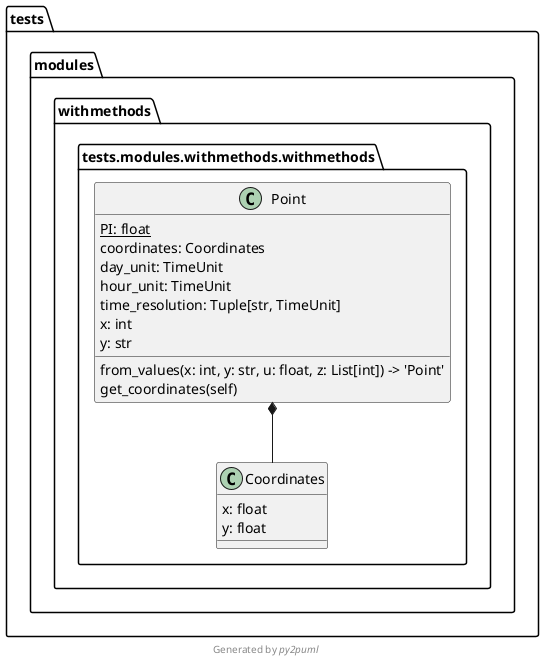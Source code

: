 @startuml tests.modules.withmethods
namespace tests.modules.withmethods.withmethods {}
class tests.modules.withmethods.withmethods.Coordinates {
  x: float
  y: float
}
class tests.modules.withmethods.withmethods.Point {
  PI: float {static}
  coordinates: Coordinates
  day_unit: TimeUnit
  hour_unit: TimeUnit
  time_resolution: Tuple[str, TimeUnit]
  x: int
  y: str
  from_values(x: int, y: str, u: float, z: List[int]) -> 'Point'
  get_coordinates(self)
}
tests.modules.withmethods.withmethods.Point *-- tests.modules.withmethods.withmethods.Coordinates
footer Generated by //py2puml//
@enduml
